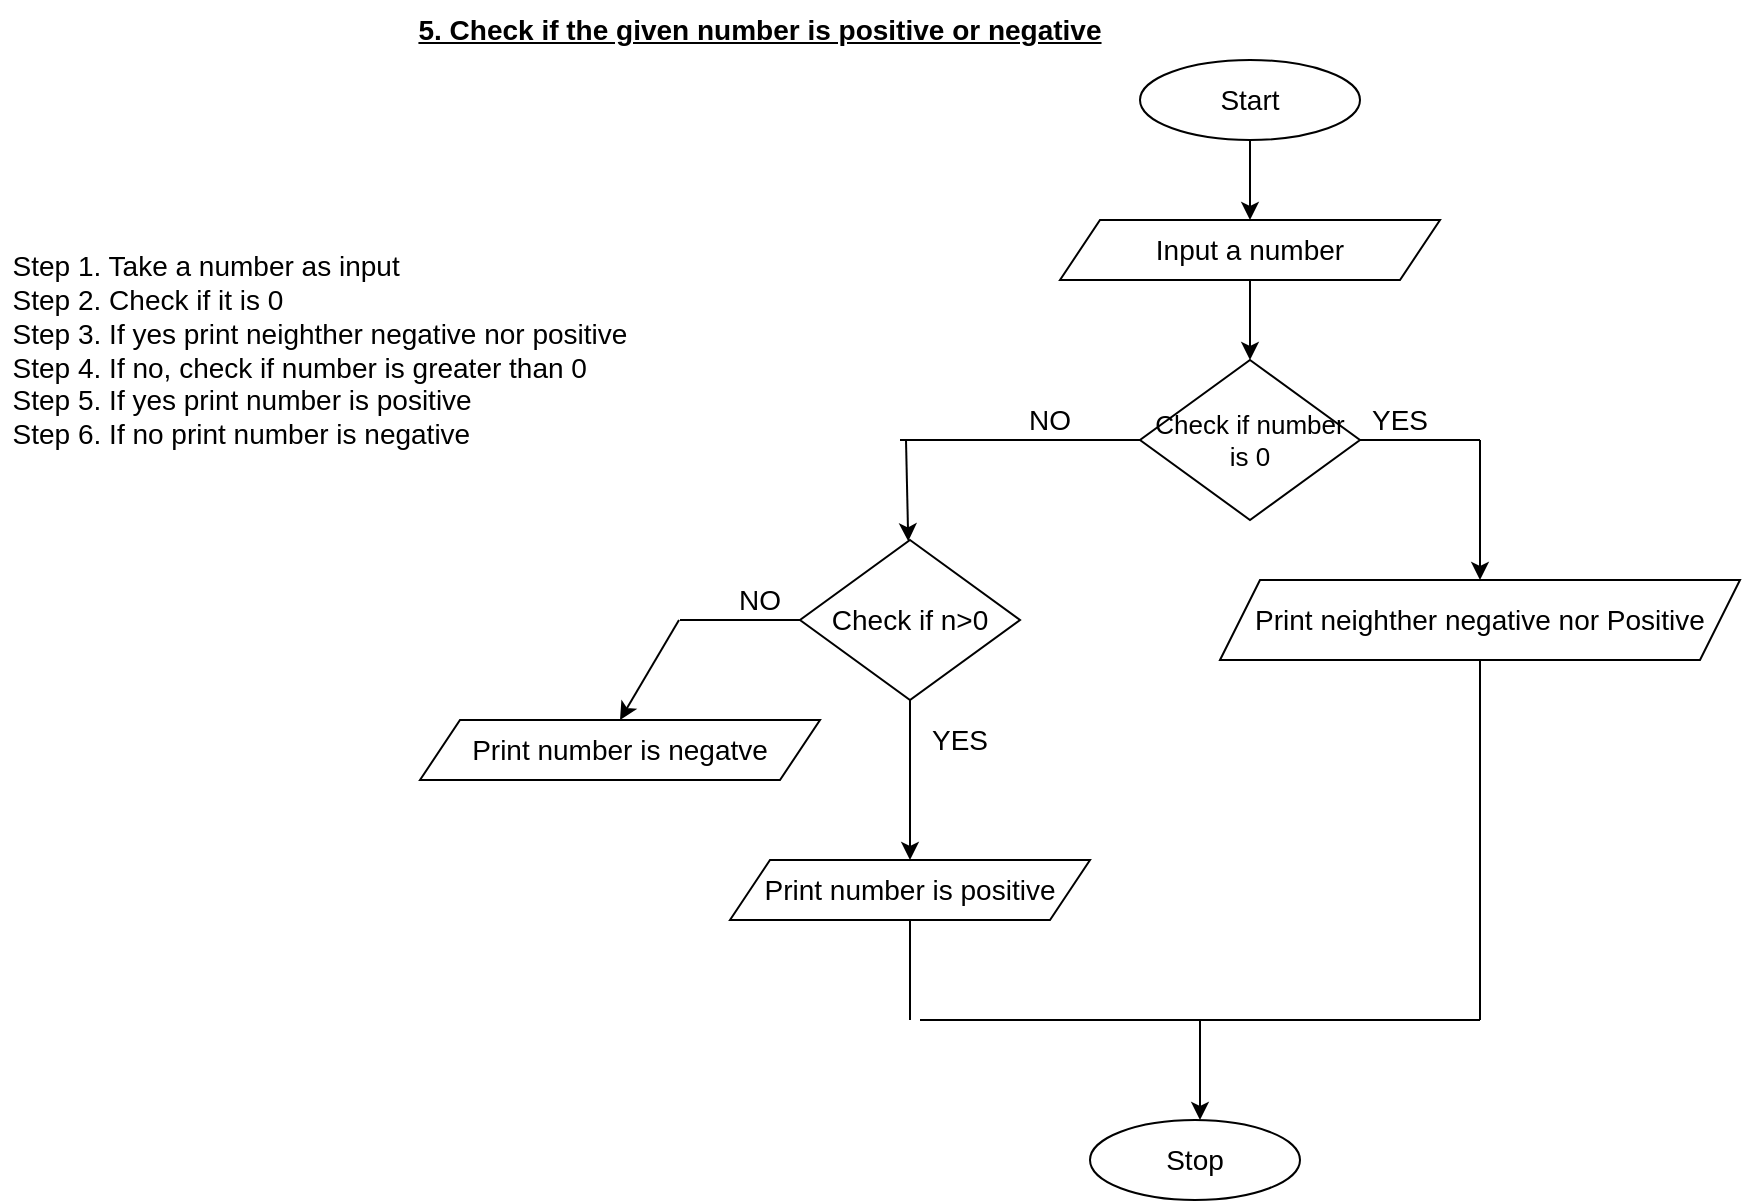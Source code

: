 <mxfile version="13.9.9" type="device"><diagram id="C5RBs43oDa-KdzZeNtuy" name="Page-1"><mxGraphModel dx="1024" dy="584" grid="1" gridSize="10" guides="1" tooltips="1" connect="1" arrows="1" fold="1" page="1" pageScale="1" pageWidth="827" pageHeight="1169" math="0" shadow="0"><root><mxCell id="WIyWlLk6GJQsqaUBKTNV-0"/><mxCell id="WIyWlLk6GJQsqaUBKTNV-1" parent="WIyWlLk6GJQsqaUBKTNV-0"/><mxCell id="iPQKpLyoYc2Du2dgLlYc-0" value="&lt;span style=&quot;font-size: 14px&quot;&gt;&lt;b&gt;&lt;u&gt;5. Check if the given number is positive or negative&lt;/u&gt;&lt;/b&gt;&lt;/span&gt;" style="text;html=1;strokeColor=none;fillColor=none;align=center;verticalAlign=middle;whiteSpace=wrap;rounded=0;" parent="WIyWlLk6GJQsqaUBKTNV-1" vertex="1"><mxGeometry x="190" y="10" width="380" height="30" as="geometry"/></mxCell><mxCell id="iPQKpLyoYc2Du2dgLlYc-1" value="&lt;font style=&quot;font-size: 14px&quot;&gt;Start&lt;/font&gt;" style="ellipse;whiteSpace=wrap;html=1;" parent="WIyWlLk6GJQsqaUBKTNV-1" vertex="1"><mxGeometry x="570" y="40" width="110" height="40" as="geometry"/></mxCell><mxCell id="iPQKpLyoYc2Du2dgLlYc-2" value="" style="endArrow=classic;html=1;exitX=0.5;exitY=1;exitDx=0;exitDy=0;" parent="WIyWlLk6GJQsqaUBKTNV-1" source="iPQKpLyoYc2Du2dgLlYc-1" target="iPQKpLyoYc2Du2dgLlYc-3" edge="1"><mxGeometry width="50" height="50" relative="1" as="geometry"><mxPoint x="560" y="180" as="sourcePoint"/><mxPoint x="675" y="120" as="targetPoint"/></mxGeometry></mxCell><mxCell id="iPQKpLyoYc2Du2dgLlYc-3" value="&lt;font style=&quot;font-size: 14px&quot;&gt;Input a number&lt;/font&gt;" style="shape=parallelogram;perimeter=parallelogramPerimeter;whiteSpace=wrap;html=1;fixedSize=1;" parent="WIyWlLk6GJQsqaUBKTNV-1" vertex="1"><mxGeometry x="530" y="120" width="190" height="30" as="geometry"/></mxCell><mxCell id="iPQKpLyoYc2Du2dgLlYc-5" value="&lt;font style=&quot;font-size: 13px&quot;&gt;Check if number&lt;br&gt;is 0&lt;br&gt;&lt;/font&gt;" style="rhombus;whiteSpace=wrap;html=1;" parent="WIyWlLk6GJQsqaUBKTNV-1" vertex="1"><mxGeometry x="570" y="190" width="110" height="80" as="geometry"/></mxCell><mxCell id="iPQKpLyoYc2Du2dgLlYc-7" style="edgeStyle=orthogonalEdgeStyle;rounded=0;orthogonalLoop=1;jettySize=auto;html=1;exitX=0.5;exitY=1;exitDx=0;exitDy=0;" parent="WIyWlLk6GJQsqaUBKTNV-1" source="iPQKpLyoYc2Du2dgLlYc-3" target="iPQKpLyoYc2Du2dgLlYc-3" edge="1"><mxGeometry relative="1" as="geometry"/></mxCell><mxCell id="iPQKpLyoYc2Du2dgLlYc-8" value="" style="endArrow=classic;html=1;exitX=0.5;exitY=1;exitDx=0;exitDy=0;entryX=0.5;entryY=0;entryDx=0;entryDy=0;" parent="WIyWlLk6GJQsqaUBKTNV-1" source="iPQKpLyoYc2Du2dgLlYc-3" target="iPQKpLyoYc2Du2dgLlYc-5" edge="1"><mxGeometry width="50" height="50" relative="1" as="geometry"><mxPoint x="390" y="210" as="sourcePoint"/><mxPoint x="440" y="160" as="targetPoint"/></mxGeometry></mxCell><mxCell id="iPQKpLyoYc2Du2dgLlYc-9" value="" style="endArrow=none;html=1;exitX=1;exitY=0.5;exitDx=0;exitDy=0;" parent="WIyWlLk6GJQsqaUBKTNV-1" source="iPQKpLyoYc2Du2dgLlYc-5" edge="1"><mxGeometry width="50" height="50" relative="1" as="geometry"><mxPoint x="390" y="210" as="sourcePoint"/><mxPoint x="740" y="230" as="targetPoint"/></mxGeometry></mxCell><mxCell id="iPQKpLyoYc2Du2dgLlYc-10" value="" style="endArrow=classic;html=1;" parent="WIyWlLk6GJQsqaUBKTNV-1" target="iPQKpLyoYc2Du2dgLlYc-11" edge="1"><mxGeometry width="50" height="50" relative="1" as="geometry"><mxPoint x="740" y="230" as="sourcePoint"/><mxPoint x="740" y="280" as="targetPoint"/></mxGeometry></mxCell><mxCell id="iPQKpLyoYc2Du2dgLlYc-11" value="&lt;font style=&quot;font-size: 14px&quot;&gt;Print neighther negative nor Positive&lt;/font&gt;" style="shape=parallelogram;perimeter=parallelogramPerimeter;whiteSpace=wrap;html=1;fixedSize=1;" parent="WIyWlLk6GJQsqaUBKTNV-1" vertex="1"><mxGeometry x="610" y="300" width="260" height="40" as="geometry"/></mxCell><mxCell id="iPQKpLyoYc2Du2dgLlYc-12" value="" style="endArrow=none;html=1;entryX=0;entryY=0.5;entryDx=0;entryDy=0;" parent="WIyWlLk6GJQsqaUBKTNV-1" target="iPQKpLyoYc2Du2dgLlYc-5" edge="1"><mxGeometry width="50" height="50" relative="1" as="geometry"><mxPoint x="450" y="230" as="sourcePoint"/><mxPoint x="440" y="150" as="targetPoint"/></mxGeometry></mxCell><mxCell id="iPQKpLyoYc2Du2dgLlYc-13" value="" style="endArrow=classic;html=1;" parent="WIyWlLk6GJQsqaUBKTNV-1" target="iPQKpLyoYc2Du2dgLlYc-14" edge="1"><mxGeometry width="50" height="50" relative="1" as="geometry"><mxPoint x="453" y="230" as="sourcePoint"/><mxPoint x="450" y="280" as="targetPoint"/></mxGeometry></mxCell><mxCell id="iPQKpLyoYc2Du2dgLlYc-14" value="&lt;font style=&quot;font-size: 14px&quot;&gt;Check if n&amp;gt;0&lt;/font&gt;" style="rhombus;whiteSpace=wrap;html=1;" parent="WIyWlLk6GJQsqaUBKTNV-1" vertex="1"><mxGeometry x="400" y="280" width="110" height="80" as="geometry"/></mxCell><mxCell id="iPQKpLyoYc2Du2dgLlYc-15" value="" style="endArrow=classic;html=1;exitX=0.5;exitY=1;exitDx=0;exitDy=0;" parent="WIyWlLk6GJQsqaUBKTNV-1" source="iPQKpLyoYc2Du2dgLlYc-14" target="iPQKpLyoYc2Du2dgLlYc-19" edge="1"><mxGeometry width="50" height="50" relative="1" as="geometry"><mxPoint x="390" y="200" as="sourcePoint"/><mxPoint x="455" y="400" as="targetPoint"/></mxGeometry></mxCell><mxCell id="iPQKpLyoYc2Du2dgLlYc-16" value="" style="endArrow=none;html=1;exitX=0;exitY=0.5;exitDx=0;exitDy=0;" parent="WIyWlLk6GJQsqaUBKTNV-1" source="iPQKpLyoYc2Du2dgLlYc-14" edge="1"><mxGeometry width="50" height="50" relative="1" as="geometry"><mxPoint x="390" y="200" as="sourcePoint"/><mxPoint x="340" y="320" as="targetPoint"/></mxGeometry></mxCell><mxCell id="iPQKpLyoYc2Du2dgLlYc-18" value="" style="endArrow=classic;html=1;entryX=0.5;entryY=0;entryDx=0;entryDy=0;" parent="WIyWlLk6GJQsqaUBKTNV-1" target="iPQKpLyoYc2Du2dgLlYc-21" edge="1"><mxGeometry width="50" height="50" relative="1" as="geometry"><mxPoint x="339.5" y="320" as="sourcePoint"/><mxPoint x="339.5" y="360" as="targetPoint"/></mxGeometry></mxCell><mxCell id="iPQKpLyoYc2Du2dgLlYc-19" value="&lt;font style=&quot;font-size: 14px&quot;&gt;Print number is positive&lt;/font&gt;" style="shape=parallelogram;perimeter=parallelogramPerimeter;whiteSpace=wrap;html=1;fixedSize=1;" parent="WIyWlLk6GJQsqaUBKTNV-1" vertex="1"><mxGeometry x="365" y="440" width="180" height="30" as="geometry"/></mxCell><mxCell id="iPQKpLyoYc2Du2dgLlYc-21" value="&lt;font style=&quot;font-size: 14px&quot;&gt;Print number is negatve&lt;/font&gt;" style="shape=parallelogram;perimeter=parallelogramPerimeter;whiteSpace=wrap;html=1;fixedSize=1;" parent="WIyWlLk6GJQsqaUBKTNV-1" vertex="1"><mxGeometry x="210" y="370" width="200" height="30" as="geometry"/></mxCell><mxCell id="iPQKpLyoYc2Du2dgLlYc-22" value="&lt;font style=&quot;font-size: 14px&quot;&gt;YES&lt;/font&gt;" style="text;html=1;strokeColor=none;fillColor=none;align=center;verticalAlign=middle;whiteSpace=wrap;rounded=0;" parent="WIyWlLk6GJQsqaUBKTNV-1" vertex="1"><mxGeometry x="680" y="210" width="40" height="20" as="geometry"/></mxCell><mxCell id="iPQKpLyoYc2Du2dgLlYc-23" value="&lt;font style=&quot;font-size: 14px&quot;&gt;NO&lt;/font&gt;" style="text;html=1;strokeColor=none;fillColor=none;align=center;verticalAlign=middle;whiteSpace=wrap;rounded=0;" parent="WIyWlLk6GJQsqaUBKTNV-1" vertex="1"><mxGeometry x="505" y="210" width="40" height="20" as="geometry"/></mxCell><mxCell id="iPQKpLyoYc2Du2dgLlYc-24" value="&lt;font style=&quot;font-size: 14px&quot;&gt;NO&lt;/font&gt;" style="text;html=1;strokeColor=none;fillColor=none;align=center;verticalAlign=middle;whiteSpace=wrap;rounded=0;" parent="WIyWlLk6GJQsqaUBKTNV-1" vertex="1"><mxGeometry x="360" y="300" width="40" height="20" as="geometry"/></mxCell><mxCell id="iPQKpLyoYc2Du2dgLlYc-25" value="&lt;font style=&quot;font-size: 14px&quot;&gt;YES&lt;/font&gt;" style="text;html=1;strokeColor=none;fillColor=none;align=center;verticalAlign=middle;whiteSpace=wrap;rounded=0;" parent="WIyWlLk6GJQsqaUBKTNV-1" vertex="1"><mxGeometry x="460" y="370" width="40" height="20" as="geometry"/></mxCell><mxCell id="iPQKpLyoYc2Du2dgLlYc-26" value="&lt;div style=&quot;text-align: left&quot;&gt;&lt;span style=&quot;font-size: 14px&quot;&gt;Step 1. Take a number as input&lt;/span&gt;&lt;/div&gt;&lt;font style=&quot;font-size: 14px&quot;&gt;&lt;div style=&quot;text-align: left&quot;&gt;&lt;span&gt;Step 2. Check if it is 0&lt;/span&gt;&lt;/div&gt;&lt;div style=&quot;text-align: left&quot;&gt;&lt;span&gt;Step 3. If yes print neighther negative nor positive&lt;/span&gt;&lt;/div&gt;&lt;div style=&quot;text-align: left&quot;&gt;&lt;span&gt;Step 4. If no, check if number is greater than 0&lt;/span&gt;&lt;/div&gt;&lt;div style=&quot;text-align: left&quot;&gt;&lt;span&gt;Step 5. If yes print number is positive&amp;nbsp;&lt;/span&gt;&lt;/div&gt;&lt;div style=&quot;text-align: left&quot;&gt;&lt;span&gt;Step 6. If no print number is negative&lt;/span&gt;&lt;/div&gt;&lt;/font&gt;" style="text;html=1;strokeColor=none;fillColor=none;align=center;verticalAlign=middle;whiteSpace=wrap;rounded=0;" parent="WIyWlLk6GJQsqaUBKTNV-1" vertex="1"><mxGeometry y="130" width="320" height="110" as="geometry"/></mxCell><mxCell id="4HrEOqd7HYyU78HyLnoc-1" value="" style="endArrow=none;html=1;exitX=0.5;exitY=1;exitDx=0;exitDy=0;" edge="1" parent="WIyWlLk6GJQsqaUBKTNV-1" source="iPQKpLyoYc2Du2dgLlYc-11"><mxGeometry width="50" height="50" relative="1" as="geometry"><mxPoint x="500" y="430" as="sourcePoint"/><mxPoint x="740" y="520" as="targetPoint"/></mxGeometry></mxCell><mxCell id="4HrEOqd7HYyU78HyLnoc-2" value="" style="endArrow=none;html=1;exitX=0.5;exitY=1;exitDx=0;exitDy=0;" edge="1" parent="WIyWlLk6GJQsqaUBKTNV-1" source="iPQKpLyoYc2Du2dgLlYc-19"><mxGeometry width="50" height="50" relative="1" as="geometry"><mxPoint x="500" y="430" as="sourcePoint"/><mxPoint x="455" y="520" as="targetPoint"/></mxGeometry></mxCell><mxCell id="4HrEOqd7HYyU78HyLnoc-3" value="" style="endArrow=none;html=1;" edge="1" parent="WIyWlLk6GJQsqaUBKTNV-1"><mxGeometry width="50" height="50" relative="1" as="geometry"><mxPoint x="460" y="520" as="sourcePoint"/><mxPoint x="740" y="520" as="targetPoint"/></mxGeometry></mxCell><mxCell id="4HrEOqd7HYyU78HyLnoc-4" value="" style="endArrow=classic;html=1;" edge="1" parent="WIyWlLk6GJQsqaUBKTNV-1"><mxGeometry width="50" height="50" relative="1" as="geometry"><mxPoint x="600" y="520" as="sourcePoint"/><mxPoint x="600" y="570" as="targetPoint"/></mxGeometry></mxCell><mxCell id="4HrEOqd7HYyU78HyLnoc-5" value="&lt;font style=&quot;font-size: 14px&quot;&gt;Stop&lt;/font&gt;" style="ellipse;whiteSpace=wrap;html=1;" vertex="1" parent="WIyWlLk6GJQsqaUBKTNV-1"><mxGeometry x="545" y="570" width="105" height="40" as="geometry"/></mxCell></root></mxGraphModel></diagram></mxfile>
